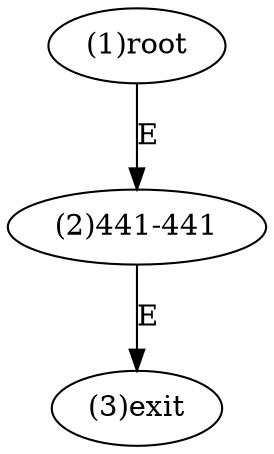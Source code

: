 digraph "" { 
1[ label="(1)root"];
2[ label="(2)441-441"];
3[ label="(3)exit"];
1->2[ label="E"];
2->3[ label="E"];
}